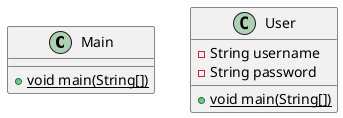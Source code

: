 @startuml
class Main
{
+ {static} void main(String[])
}
class User
{
- String username
- String password
+ {static} void main(String[])
}
@enduml